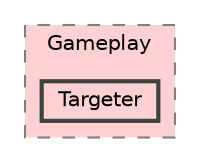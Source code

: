 digraph "C:/Users/PC/Documents/GitHub/Witch-Pack/WitchPack/Assets/Scripts/Gameplay/Targeter"
{
 // LATEX_PDF_SIZE
  bgcolor="transparent";
  edge [fontname=Helvetica,fontsize=10,labelfontname=Helvetica,labelfontsize=10];
  node [fontname=Helvetica,fontsize=10,shape=box,height=0.2,width=0.4];
  compound=true
  subgraph clusterdir_a1eac335a0516011d8f6ee932ceb0b11 {
    graph [ bgcolor="#ffd1d2", pencolor="grey50", label="Gameplay", fontname=Helvetica,fontsize=10 style="filled,dashed", URL="dir_a1eac335a0516011d8f6ee932ceb0b11.html",tooltip=""]
  dir_baa79e18cb5cc65ebd82ee436c0379a8 [label="Targeter", fillcolor="#ffd1d2", color="grey25", style="filled,bold", URL="dir_baa79e18cb5cc65ebd82ee436c0379a8.html",tooltip=""];
  }
}

